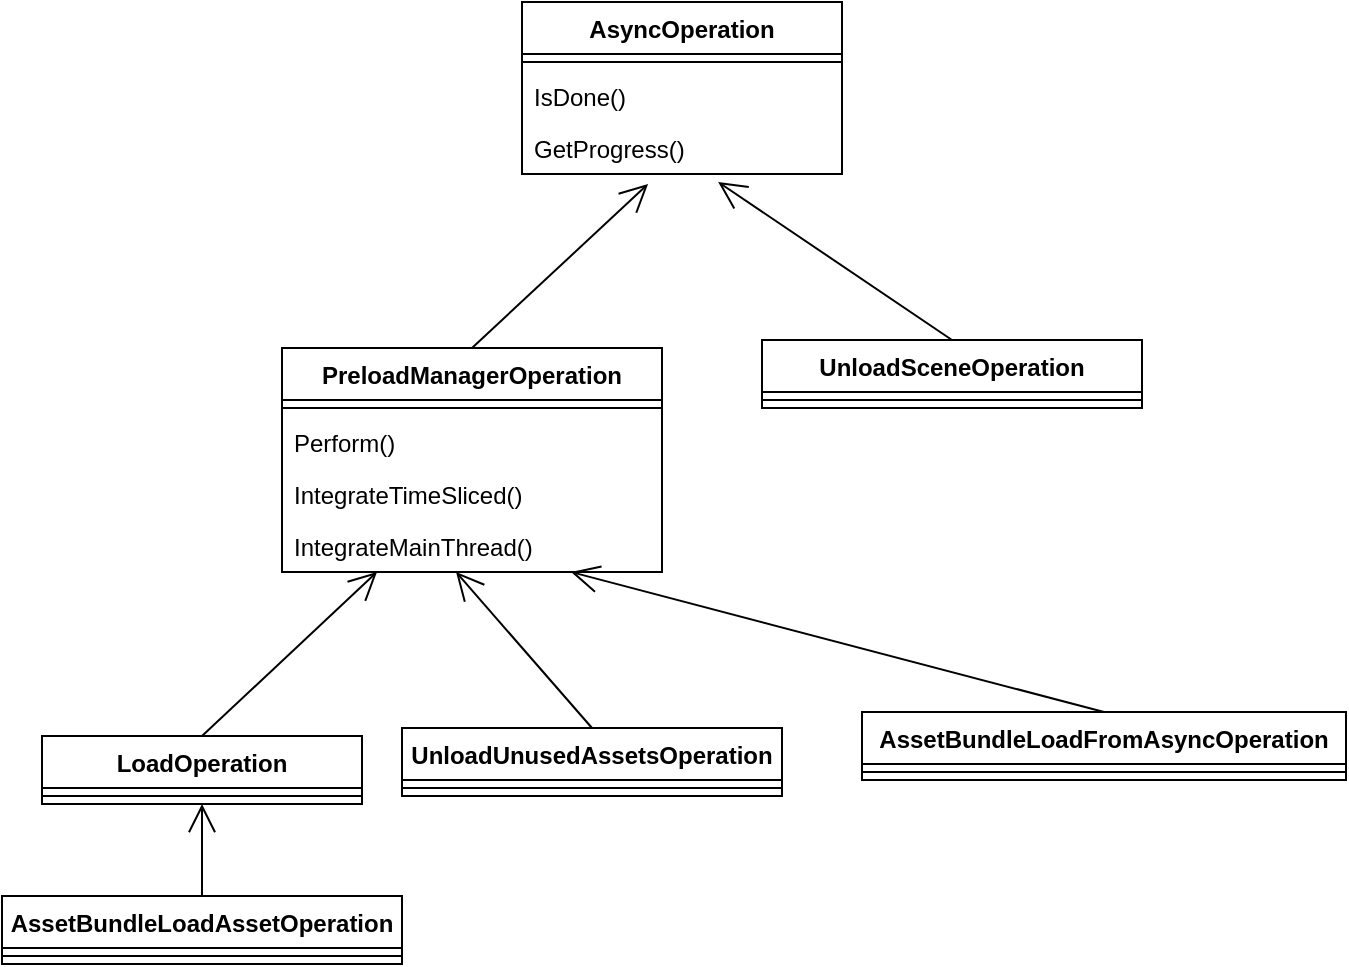 <mxfile version="11.0.0" type="github"><diagram id="2MnMHiwwBnMOyywSlPFO" name="Page-1"><mxGraphModel dx="1422" dy="844" grid="1" gridSize="10" guides="1" tooltips="1" connect="1" arrows="1" fold="1" page="1" pageScale="1" pageWidth="826" pageHeight="1169" math="0" shadow="0"><root><mxCell id="0"/><mxCell id="1" parent="0"/><mxCell id="0Cpd_hMwvBQmmLUWJ2HZ-3" value="PreloadManagerOperation" style="swimlane;fontStyle=1;align=center;verticalAlign=top;childLayout=stackLayout;horizontal=1;startSize=26;horizontalStack=0;resizeParent=1;resizeParentMax=0;resizeLast=0;collapsible=1;marginBottom=0;" vertex="1" parent="1"><mxGeometry x="200" y="256" width="190" height="112" as="geometry"/></mxCell><mxCell id="0Cpd_hMwvBQmmLUWJ2HZ-5" value="" style="line;strokeWidth=1;fillColor=none;align=left;verticalAlign=middle;spacingTop=-1;spacingLeft=3;spacingRight=3;rotatable=0;labelPosition=right;points=[];portConstraint=eastwest;" vertex="1" parent="0Cpd_hMwvBQmmLUWJ2HZ-3"><mxGeometry y="26" width="190" height="8" as="geometry"/></mxCell><mxCell id="0Cpd_hMwvBQmmLUWJ2HZ-48" value="Perform()" style="text;strokeColor=none;fillColor=none;align=left;verticalAlign=top;spacingLeft=4;spacingRight=4;overflow=hidden;rotatable=0;points=[[0,0.5],[1,0.5]];portConstraint=eastwest;" vertex="1" parent="0Cpd_hMwvBQmmLUWJ2HZ-3"><mxGeometry y="34" width="190" height="26" as="geometry"/></mxCell><mxCell id="0Cpd_hMwvBQmmLUWJ2HZ-49" value="IntegrateTimeSliced()" style="text;strokeColor=none;fillColor=none;align=left;verticalAlign=top;spacingLeft=4;spacingRight=4;overflow=hidden;rotatable=0;points=[[0,0.5],[1,0.5]];portConstraint=eastwest;" vertex="1" parent="0Cpd_hMwvBQmmLUWJ2HZ-3"><mxGeometry y="60" width="190" height="26" as="geometry"/></mxCell><mxCell id="0Cpd_hMwvBQmmLUWJ2HZ-46" value="IntegrateMainThread()" style="text;strokeColor=none;fillColor=none;align=left;verticalAlign=top;spacingLeft=4;spacingRight=4;overflow=hidden;rotatable=0;points=[[0,0.5],[1,0.5]];portConstraint=eastwest;" vertex="1" parent="0Cpd_hMwvBQmmLUWJ2HZ-3"><mxGeometry y="86" width="190" height="26" as="geometry"/></mxCell><mxCell id="0Cpd_hMwvBQmmLUWJ2HZ-11" value="AsyncOperation" style="swimlane;fontStyle=1;align=center;verticalAlign=top;childLayout=stackLayout;horizontal=1;startSize=26;horizontalStack=0;resizeParent=1;resizeParentMax=0;resizeLast=0;collapsible=1;marginBottom=0;" vertex="1" parent="1"><mxGeometry x="320" y="83" width="160" height="86" as="geometry"/></mxCell><mxCell id="0Cpd_hMwvBQmmLUWJ2HZ-12" value="" style="line;strokeWidth=1;fillColor=none;align=left;verticalAlign=middle;spacingTop=-1;spacingLeft=3;spacingRight=3;rotatable=0;labelPosition=right;points=[];portConstraint=eastwest;" vertex="1" parent="0Cpd_hMwvBQmmLUWJ2HZ-11"><mxGeometry y="26" width="160" height="8" as="geometry"/></mxCell><mxCell id="0Cpd_hMwvBQmmLUWJ2HZ-43" value="IsDone()" style="text;strokeColor=none;fillColor=none;align=left;verticalAlign=top;spacingLeft=4;spacingRight=4;overflow=hidden;rotatable=0;points=[[0,0.5],[1,0.5]];portConstraint=eastwest;" vertex="1" parent="0Cpd_hMwvBQmmLUWJ2HZ-11"><mxGeometry y="34" width="160" height="26" as="geometry"/></mxCell><mxCell id="0Cpd_hMwvBQmmLUWJ2HZ-44" value="GetProgress()" style="text;strokeColor=none;fillColor=none;align=left;verticalAlign=top;spacingLeft=4;spacingRight=4;overflow=hidden;rotatable=0;points=[[0,0.5],[1,0.5]];portConstraint=eastwest;" vertex="1" parent="0Cpd_hMwvBQmmLUWJ2HZ-11"><mxGeometry y="60" width="160" height="26" as="geometry"/></mxCell><mxCell id="0Cpd_hMwvBQmmLUWJ2HZ-13" value="AssetBundleLoadFromAsyncOperation" style="swimlane;fontStyle=1;align=center;verticalAlign=top;childLayout=stackLayout;horizontal=1;startSize=26;horizontalStack=0;resizeParent=1;resizeParentMax=0;resizeLast=0;collapsible=1;marginBottom=0;" vertex="1" parent="1"><mxGeometry x="490" y="438" width="242" height="34" as="geometry"/></mxCell><mxCell id="0Cpd_hMwvBQmmLUWJ2HZ-14" value="" style="line;strokeWidth=1;fillColor=none;align=left;verticalAlign=middle;spacingTop=-1;spacingLeft=3;spacingRight=3;rotatable=0;labelPosition=right;points=[];portConstraint=eastwest;" vertex="1" parent="0Cpd_hMwvBQmmLUWJ2HZ-13"><mxGeometry y="26" width="242" height="8" as="geometry"/></mxCell><mxCell id="0Cpd_hMwvBQmmLUWJ2HZ-15" value="" style="endArrow=open;endFill=1;endSize=12;html=1;entryX=0.394;entryY=1.192;entryDx=0;entryDy=0;entryPerimeter=0;exitX=0.5;exitY=0;exitDx=0;exitDy=0;" edge="1" parent="1" source="0Cpd_hMwvBQmmLUWJ2HZ-3" target="0Cpd_hMwvBQmmLUWJ2HZ-44"><mxGeometry width="160" relative="1" as="geometry"><mxPoint x="408" y="290" as="sourcePoint"/><mxPoint x="420" y="210" as="targetPoint"/></mxGeometry></mxCell><mxCell id="0Cpd_hMwvBQmmLUWJ2HZ-17" value="" style="endArrow=open;endFill=1;endSize=12;html=1;exitX=0.5;exitY=0;exitDx=0;exitDy=0;" edge="1" parent="1" source="0Cpd_hMwvBQmmLUWJ2HZ-13" target="0Cpd_hMwvBQmmLUWJ2HZ-46"><mxGeometry width="160" relative="1" as="geometry"><mxPoint x="570" y="-23" as="sourcePoint"/><mxPoint x="570" y="83" as="targetPoint"/></mxGeometry></mxCell><mxCell id="0Cpd_hMwvBQmmLUWJ2HZ-18" value="LoadOperation" style="swimlane;fontStyle=1;align=center;verticalAlign=top;childLayout=stackLayout;horizontal=1;startSize=26;horizontalStack=0;resizeParent=1;resizeParentMax=0;resizeLast=0;collapsible=1;marginBottom=0;" vertex="1" parent="1"><mxGeometry x="80" y="450" width="160" height="34" as="geometry"/></mxCell><mxCell id="0Cpd_hMwvBQmmLUWJ2HZ-19" value="" style="line;strokeWidth=1;fillColor=none;align=left;verticalAlign=middle;spacingTop=-1;spacingLeft=3;spacingRight=3;rotatable=0;labelPosition=right;points=[];portConstraint=eastwest;" vertex="1" parent="0Cpd_hMwvBQmmLUWJ2HZ-18"><mxGeometry y="26" width="160" height="8" as="geometry"/></mxCell><mxCell id="0Cpd_hMwvBQmmLUWJ2HZ-20" value="" style="endArrow=open;endFill=1;endSize=12;html=1;entryX=0.25;entryY=1;entryDx=0;entryDy=0;exitX=0.5;exitY=0;exitDx=0;exitDy=0;" edge="1" parent="1" source="0Cpd_hMwvBQmmLUWJ2HZ-18" target="0Cpd_hMwvBQmmLUWJ2HZ-3"><mxGeometry width="160" relative="1" as="geometry"><mxPoint x="130" y="10" as="sourcePoint"/><mxPoint x="130" y="156" as="targetPoint"/></mxGeometry></mxCell><mxCell id="0Cpd_hMwvBQmmLUWJ2HZ-22" value="UnloadSceneOperation" style="swimlane;fontStyle=1;align=center;verticalAlign=top;childLayout=stackLayout;horizontal=1;startSize=26;horizontalStack=0;resizeParent=1;resizeParentMax=0;resizeLast=0;collapsible=1;marginBottom=0;" vertex="1" parent="1"><mxGeometry x="440" y="252" width="190" height="34" as="geometry"/></mxCell><mxCell id="0Cpd_hMwvBQmmLUWJ2HZ-23" value="" style="line;strokeWidth=1;fillColor=none;align=left;verticalAlign=middle;spacingTop=-1;spacingLeft=3;spacingRight=3;rotatable=0;labelPosition=right;points=[];portConstraint=eastwest;" vertex="1" parent="0Cpd_hMwvBQmmLUWJ2HZ-22"><mxGeometry y="26" width="190" height="8" as="geometry"/></mxCell><mxCell id="0Cpd_hMwvBQmmLUWJ2HZ-24" value="" style="endArrow=open;endFill=1;endSize=12;html=1;exitX=0.5;exitY=0;exitDx=0;exitDy=0;entryX=0.613;entryY=1.154;entryDx=0;entryDy=0;entryPerimeter=0;" edge="1" parent="1" source="0Cpd_hMwvBQmmLUWJ2HZ-22" target="0Cpd_hMwvBQmmLUWJ2HZ-44"><mxGeometry width="160" relative="1" as="geometry"><mxPoint x="639.5" y="376" as="sourcePoint"/><mxPoint x="400" y="170" as="targetPoint"/></mxGeometry></mxCell><mxCell id="0Cpd_hMwvBQmmLUWJ2HZ-25" value="UnloadUnusedAssetsOperation" style="swimlane;fontStyle=1;align=center;verticalAlign=top;childLayout=stackLayout;horizontal=1;startSize=26;horizontalStack=0;resizeParent=1;resizeParentMax=0;resizeLast=0;collapsible=1;marginBottom=0;" vertex="1" parent="1"><mxGeometry x="260" y="446" width="190" height="34" as="geometry"/></mxCell><mxCell id="0Cpd_hMwvBQmmLUWJ2HZ-26" value="" style="line;strokeWidth=1;fillColor=none;align=left;verticalAlign=middle;spacingTop=-1;spacingLeft=3;spacingRight=3;rotatable=0;labelPosition=right;points=[];portConstraint=eastwest;" vertex="1" parent="0Cpd_hMwvBQmmLUWJ2HZ-25"><mxGeometry y="26" width="190" height="8" as="geometry"/></mxCell><mxCell id="0Cpd_hMwvBQmmLUWJ2HZ-28" value="" style="endArrow=open;endFill=1;endSize=12;html=1;exitX=0.5;exitY=0;exitDx=0;exitDy=0;entryX=0.458;entryY=1;entryDx=0;entryDy=0;entryPerimeter=0;" edge="1" parent="1" source="0Cpd_hMwvBQmmLUWJ2HZ-25" target="0Cpd_hMwvBQmmLUWJ2HZ-46"><mxGeometry width="160" relative="1" as="geometry"><mxPoint x="219.5" y="496" as="sourcePoint"/><mxPoint x="390" y="324" as="targetPoint"/></mxGeometry></mxCell><mxCell id="0Cpd_hMwvBQmmLUWJ2HZ-29" value="AssetBundleLoadAssetOperation" style="swimlane;fontStyle=1;align=center;verticalAlign=top;childLayout=stackLayout;horizontal=1;startSize=26;horizontalStack=0;resizeParent=1;resizeParentMax=0;resizeLast=0;collapsible=1;marginBottom=0;" vertex="1" parent="1"><mxGeometry x="60" y="530" width="200" height="34" as="geometry"/></mxCell><mxCell id="0Cpd_hMwvBQmmLUWJ2HZ-30" value="" style="line;strokeWidth=1;fillColor=none;align=left;verticalAlign=middle;spacingTop=-1;spacingLeft=3;spacingRight=3;rotatable=0;labelPosition=right;points=[];portConstraint=eastwest;" vertex="1" parent="0Cpd_hMwvBQmmLUWJ2HZ-29"><mxGeometry y="26" width="200" height="8" as="geometry"/></mxCell><mxCell id="0Cpd_hMwvBQmmLUWJ2HZ-32" value="" style="endArrow=open;endFill=1;endSize=12;html=1;entryX=0.5;entryY=1;entryDx=0;entryDy=0;" edge="1" parent="1" source="0Cpd_hMwvBQmmLUWJ2HZ-29" target="0Cpd_hMwvBQmmLUWJ2HZ-18"><mxGeometry width="160" relative="1" as="geometry"><mxPoint x="380" y="826" as="sourcePoint"/><mxPoint x="385" y="739" as="targetPoint"/></mxGeometry></mxCell></root></mxGraphModel></diagram></mxfile>